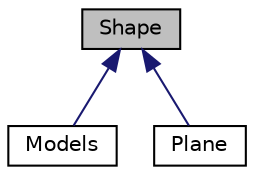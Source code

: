digraph "Shape"
{
  edge [fontname="Helvetica",fontsize="10",labelfontname="Helvetica",labelfontsize="10"];
  node [fontname="Helvetica",fontsize="10",shape=record];
  Node0 [label="Shape",height=0.2,width=0.4,color="black", fillcolor="grey75", style="filled", fontcolor="black"];
  Node0 -> Node1 [dir="back",color="midnightblue",fontsize="10",style="solid",fontname="Helvetica"];
  Node1 [label="Models",height=0.2,width=0.4,color="black", fillcolor="white", style="filled",URL="$class_models.html",tooltip="The Models class is simply a class for easy construction of a few 3-D mathematical objects..."];
  Node0 -> Node2 [dir="back",color="midnightblue",fontsize="10",style="solid",fontname="Helvetica"];
  Node2 [label="Plane",height=0.2,width=0.4,color="black", fillcolor="white", style="filled",URL="$class_plane.html",tooltip="The Plane class creates a plane [-1, 1] X [-1, 1] with four vertices, each with normals, colors and texture coordinates. "];
}
